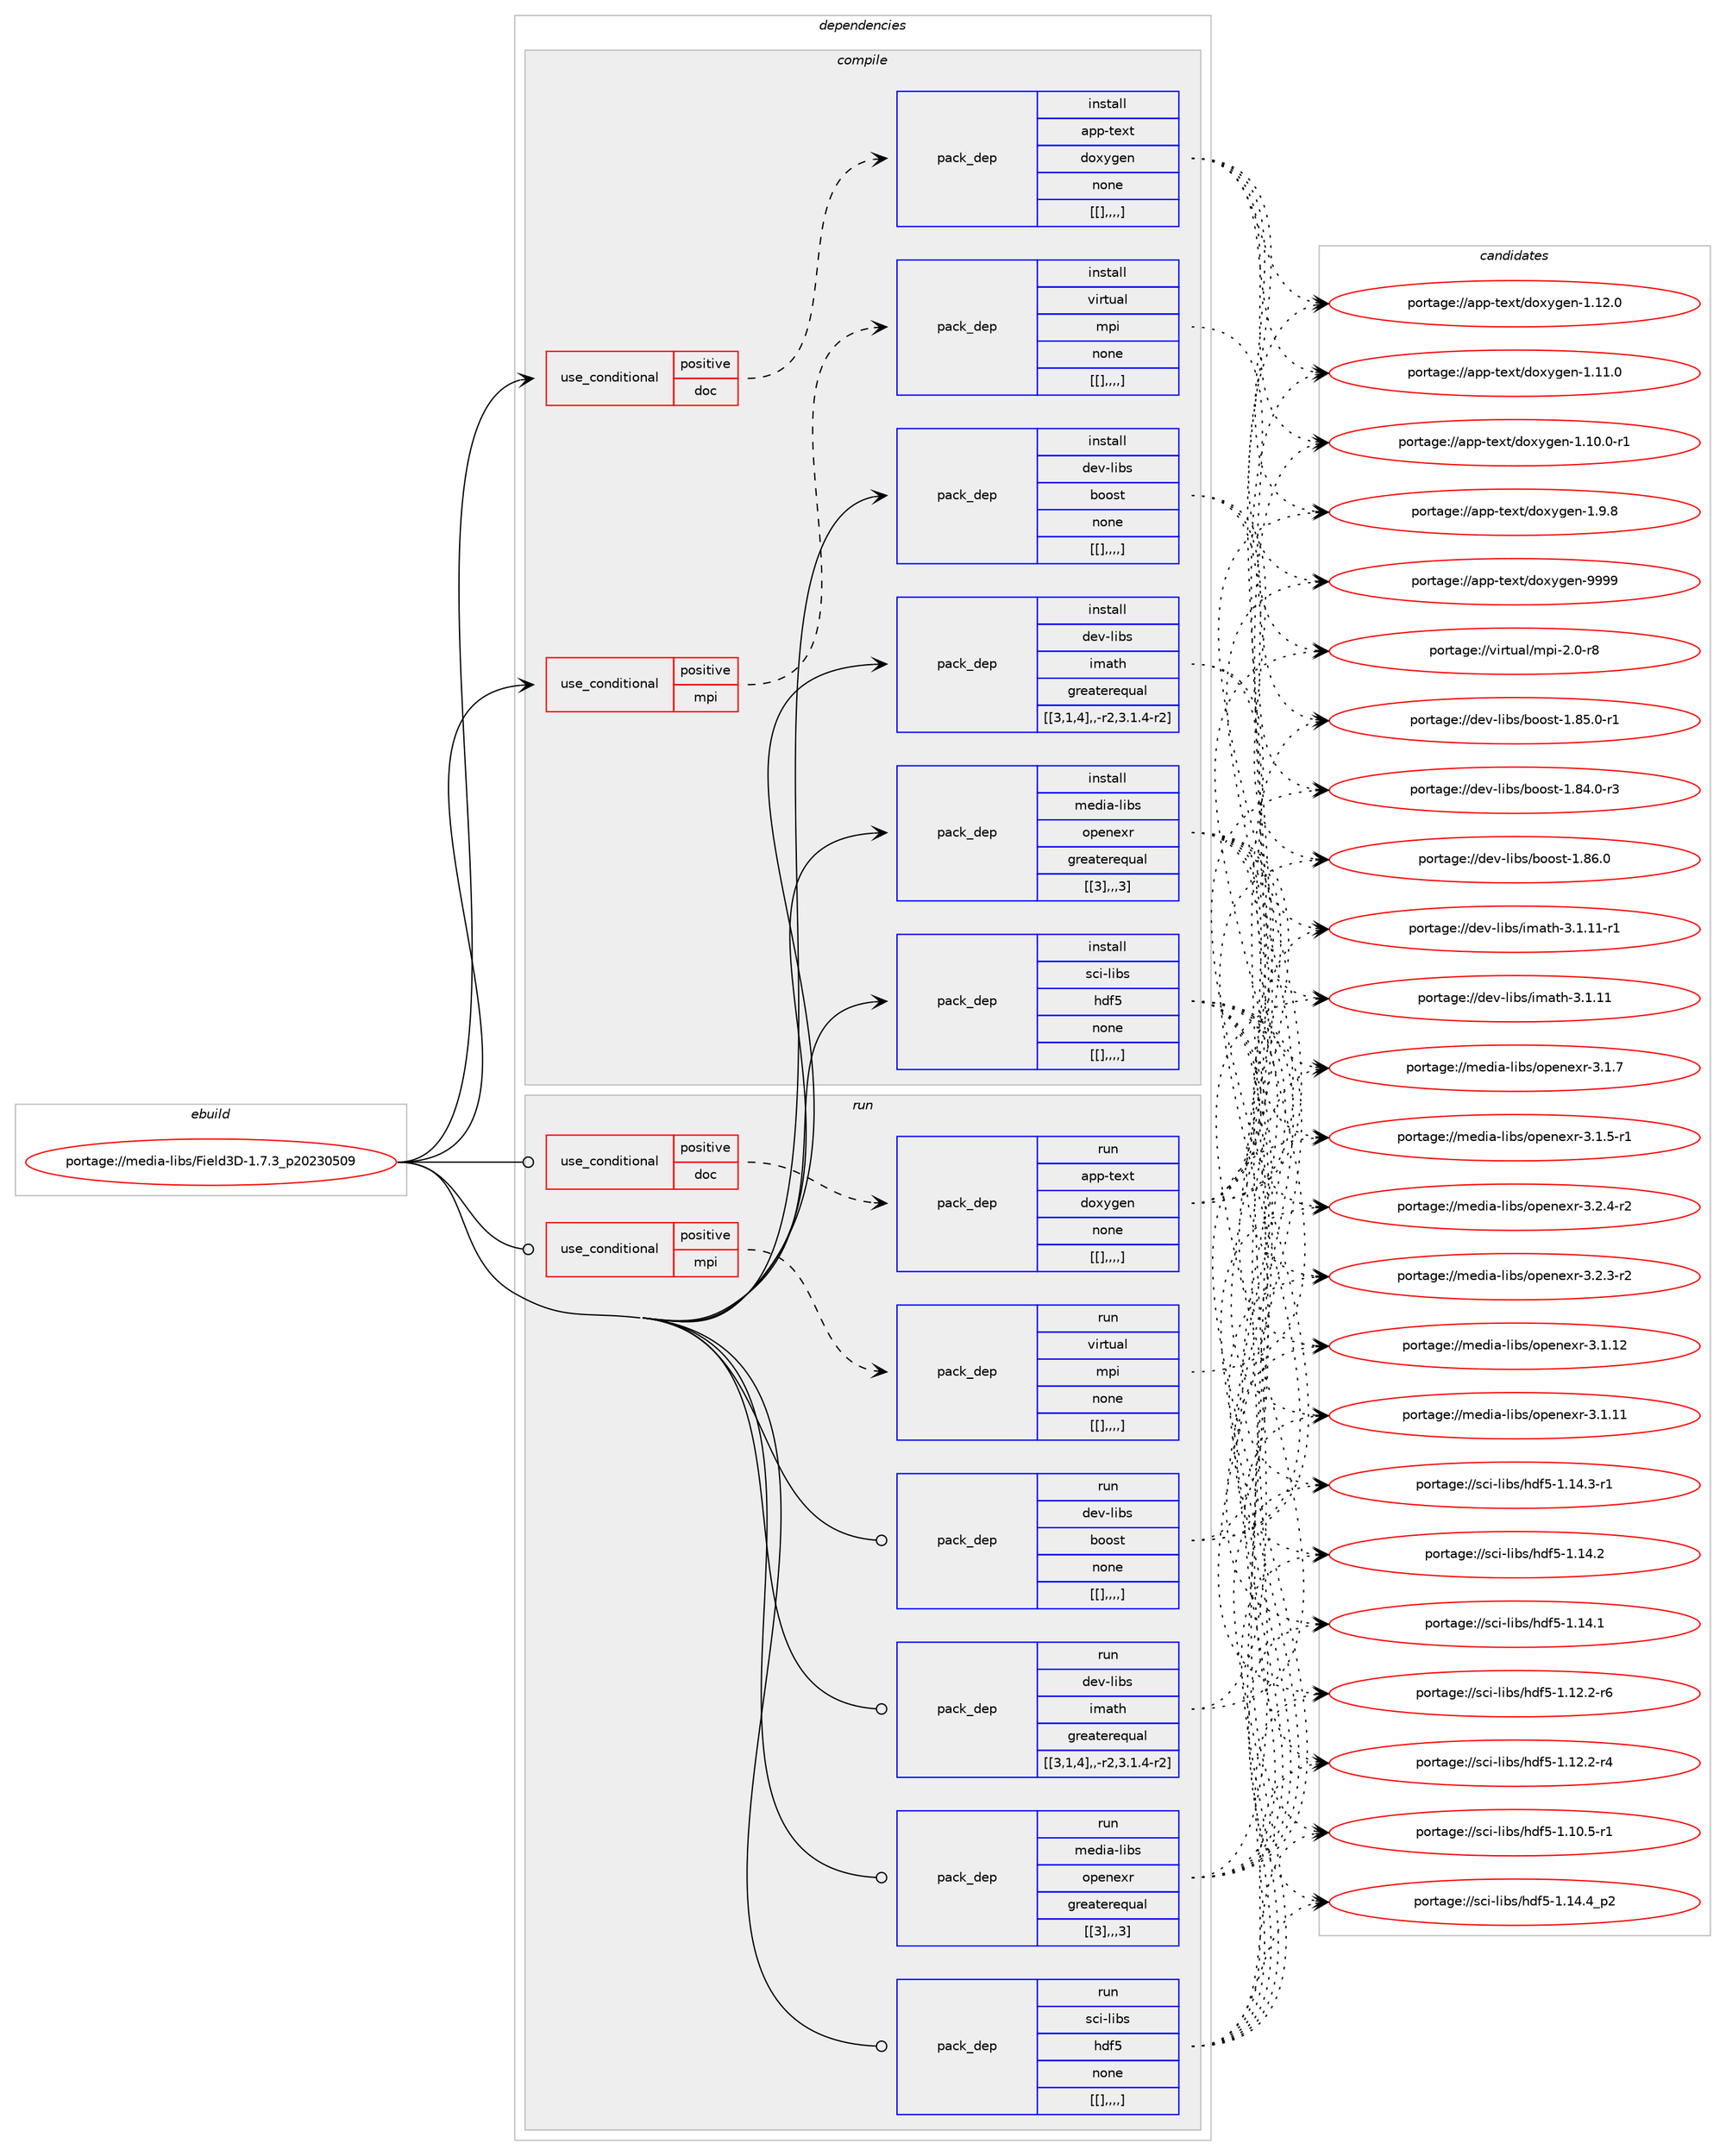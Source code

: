 digraph prolog {

# *************
# Graph options
# *************

newrank=true;
concentrate=true;
compound=true;
graph [rankdir=LR,fontname=Helvetica,fontsize=10,ranksep=1.5];#, ranksep=2.5, nodesep=0.2];
edge  [arrowhead=vee];
node  [fontname=Helvetica,fontsize=10];

# **********
# The ebuild
# **********

subgraph cluster_leftcol {
color=gray;
label=<<i>ebuild</i>>;
id [label="portage://media-libs/Field3D-1.7.3_p20230509", color=red, width=4, href="../media-libs/Field3D-1.7.3_p20230509.svg"];
}

# ****************
# The dependencies
# ****************

subgraph cluster_midcol {
color=gray;
label=<<i>dependencies</i>>;
subgraph cluster_compile {
fillcolor="#eeeeee";
style=filled;
label=<<i>compile</i>>;
subgraph cond77414 {
dependency310691 [label=<<TABLE BORDER="0" CELLBORDER="1" CELLSPACING="0" CELLPADDING="4"><TR><TD ROWSPAN="3" CELLPADDING="10">use_conditional</TD></TR><TR><TD>positive</TD></TR><TR><TD>doc</TD></TR></TABLE>>, shape=none, color=red];
subgraph pack230760 {
dependency310692 [label=<<TABLE BORDER="0" CELLBORDER="1" CELLSPACING="0" CELLPADDING="4" WIDTH="220"><TR><TD ROWSPAN="6" CELLPADDING="30">pack_dep</TD></TR><TR><TD WIDTH="110">install</TD></TR><TR><TD>app-text</TD></TR><TR><TD>doxygen</TD></TR><TR><TD>none</TD></TR><TR><TD>[[],,,,]</TD></TR></TABLE>>, shape=none, color=blue];
}
dependency310691:e -> dependency310692:w [weight=20,style="dashed",arrowhead="vee"];
}
id:e -> dependency310691:w [weight=20,style="solid",arrowhead="vee"];
subgraph cond77415 {
dependency310693 [label=<<TABLE BORDER="0" CELLBORDER="1" CELLSPACING="0" CELLPADDING="4"><TR><TD ROWSPAN="3" CELLPADDING="10">use_conditional</TD></TR><TR><TD>positive</TD></TR><TR><TD>mpi</TD></TR></TABLE>>, shape=none, color=red];
subgraph pack230761 {
dependency310694 [label=<<TABLE BORDER="0" CELLBORDER="1" CELLSPACING="0" CELLPADDING="4" WIDTH="220"><TR><TD ROWSPAN="6" CELLPADDING="30">pack_dep</TD></TR><TR><TD WIDTH="110">install</TD></TR><TR><TD>virtual</TD></TR><TR><TD>mpi</TD></TR><TR><TD>none</TD></TR><TR><TD>[[],,,,]</TD></TR></TABLE>>, shape=none, color=blue];
}
dependency310693:e -> dependency310694:w [weight=20,style="dashed",arrowhead="vee"];
}
id:e -> dependency310693:w [weight=20,style="solid",arrowhead="vee"];
subgraph pack230762 {
dependency310695 [label=<<TABLE BORDER="0" CELLBORDER="1" CELLSPACING="0" CELLPADDING="4" WIDTH="220"><TR><TD ROWSPAN="6" CELLPADDING="30">pack_dep</TD></TR><TR><TD WIDTH="110">install</TD></TR><TR><TD>dev-libs</TD></TR><TR><TD>boost</TD></TR><TR><TD>none</TD></TR><TR><TD>[[],,,,]</TD></TR></TABLE>>, shape=none, color=blue];
}
id:e -> dependency310695:w [weight=20,style="solid",arrowhead="vee"];
subgraph pack230763 {
dependency310696 [label=<<TABLE BORDER="0" CELLBORDER="1" CELLSPACING="0" CELLPADDING="4" WIDTH="220"><TR><TD ROWSPAN="6" CELLPADDING="30">pack_dep</TD></TR><TR><TD WIDTH="110">install</TD></TR><TR><TD>dev-libs</TD></TR><TR><TD>imath</TD></TR><TR><TD>greaterequal</TD></TR><TR><TD>[[3,1,4],,-r2,3.1.4-r2]</TD></TR></TABLE>>, shape=none, color=blue];
}
id:e -> dependency310696:w [weight=20,style="solid",arrowhead="vee"];
subgraph pack230764 {
dependency310697 [label=<<TABLE BORDER="0" CELLBORDER="1" CELLSPACING="0" CELLPADDING="4" WIDTH="220"><TR><TD ROWSPAN="6" CELLPADDING="30">pack_dep</TD></TR><TR><TD WIDTH="110">install</TD></TR><TR><TD>media-libs</TD></TR><TR><TD>openexr</TD></TR><TR><TD>greaterequal</TD></TR><TR><TD>[[3],,,3]</TD></TR></TABLE>>, shape=none, color=blue];
}
id:e -> dependency310697:w [weight=20,style="solid",arrowhead="vee"];
subgraph pack230765 {
dependency310698 [label=<<TABLE BORDER="0" CELLBORDER="1" CELLSPACING="0" CELLPADDING="4" WIDTH="220"><TR><TD ROWSPAN="6" CELLPADDING="30">pack_dep</TD></TR><TR><TD WIDTH="110">install</TD></TR><TR><TD>sci-libs</TD></TR><TR><TD>hdf5</TD></TR><TR><TD>none</TD></TR><TR><TD>[[],,,,]</TD></TR></TABLE>>, shape=none, color=blue];
}
id:e -> dependency310698:w [weight=20,style="solid",arrowhead="vee"];
}
subgraph cluster_compileandrun {
fillcolor="#eeeeee";
style=filled;
label=<<i>compile and run</i>>;
}
subgraph cluster_run {
fillcolor="#eeeeee";
style=filled;
label=<<i>run</i>>;
subgraph cond77416 {
dependency310699 [label=<<TABLE BORDER="0" CELLBORDER="1" CELLSPACING="0" CELLPADDING="4"><TR><TD ROWSPAN="3" CELLPADDING="10">use_conditional</TD></TR><TR><TD>positive</TD></TR><TR><TD>doc</TD></TR></TABLE>>, shape=none, color=red];
subgraph pack230766 {
dependency310700 [label=<<TABLE BORDER="0" CELLBORDER="1" CELLSPACING="0" CELLPADDING="4" WIDTH="220"><TR><TD ROWSPAN="6" CELLPADDING="30">pack_dep</TD></TR><TR><TD WIDTH="110">run</TD></TR><TR><TD>app-text</TD></TR><TR><TD>doxygen</TD></TR><TR><TD>none</TD></TR><TR><TD>[[],,,,]</TD></TR></TABLE>>, shape=none, color=blue];
}
dependency310699:e -> dependency310700:w [weight=20,style="dashed",arrowhead="vee"];
}
id:e -> dependency310699:w [weight=20,style="solid",arrowhead="odot"];
subgraph cond77417 {
dependency310701 [label=<<TABLE BORDER="0" CELLBORDER="1" CELLSPACING="0" CELLPADDING="4"><TR><TD ROWSPAN="3" CELLPADDING="10">use_conditional</TD></TR><TR><TD>positive</TD></TR><TR><TD>mpi</TD></TR></TABLE>>, shape=none, color=red];
subgraph pack230767 {
dependency310702 [label=<<TABLE BORDER="0" CELLBORDER="1" CELLSPACING="0" CELLPADDING="4" WIDTH="220"><TR><TD ROWSPAN="6" CELLPADDING="30">pack_dep</TD></TR><TR><TD WIDTH="110">run</TD></TR><TR><TD>virtual</TD></TR><TR><TD>mpi</TD></TR><TR><TD>none</TD></TR><TR><TD>[[],,,,]</TD></TR></TABLE>>, shape=none, color=blue];
}
dependency310701:e -> dependency310702:w [weight=20,style="dashed",arrowhead="vee"];
}
id:e -> dependency310701:w [weight=20,style="solid",arrowhead="odot"];
subgraph pack230768 {
dependency310703 [label=<<TABLE BORDER="0" CELLBORDER="1" CELLSPACING="0" CELLPADDING="4" WIDTH="220"><TR><TD ROWSPAN="6" CELLPADDING="30">pack_dep</TD></TR><TR><TD WIDTH="110">run</TD></TR><TR><TD>dev-libs</TD></TR><TR><TD>boost</TD></TR><TR><TD>none</TD></TR><TR><TD>[[],,,,]</TD></TR></TABLE>>, shape=none, color=blue];
}
id:e -> dependency310703:w [weight=20,style="solid",arrowhead="odot"];
subgraph pack230769 {
dependency310704 [label=<<TABLE BORDER="0" CELLBORDER="1" CELLSPACING="0" CELLPADDING="4" WIDTH="220"><TR><TD ROWSPAN="6" CELLPADDING="30">pack_dep</TD></TR><TR><TD WIDTH="110">run</TD></TR><TR><TD>dev-libs</TD></TR><TR><TD>imath</TD></TR><TR><TD>greaterequal</TD></TR><TR><TD>[[3,1,4],,-r2,3.1.4-r2]</TD></TR></TABLE>>, shape=none, color=blue];
}
id:e -> dependency310704:w [weight=20,style="solid",arrowhead="odot"];
subgraph pack230770 {
dependency310705 [label=<<TABLE BORDER="0" CELLBORDER="1" CELLSPACING="0" CELLPADDING="4" WIDTH="220"><TR><TD ROWSPAN="6" CELLPADDING="30">pack_dep</TD></TR><TR><TD WIDTH="110">run</TD></TR><TR><TD>media-libs</TD></TR><TR><TD>openexr</TD></TR><TR><TD>greaterequal</TD></TR><TR><TD>[[3],,,3]</TD></TR></TABLE>>, shape=none, color=blue];
}
id:e -> dependency310705:w [weight=20,style="solid",arrowhead="odot"];
subgraph pack230771 {
dependency310706 [label=<<TABLE BORDER="0" CELLBORDER="1" CELLSPACING="0" CELLPADDING="4" WIDTH="220"><TR><TD ROWSPAN="6" CELLPADDING="30">pack_dep</TD></TR><TR><TD WIDTH="110">run</TD></TR><TR><TD>sci-libs</TD></TR><TR><TD>hdf5</TD></TR><TR><TD>none</TD></TR><TR><TD>[[],,,,]</TD></TR></TABLE>>, shape=none, color=blue];
}
id:e -> dependency310706:w [weight=20,style="solid",arrowhead="odot"];
}
}

# **************
# The candidates
# **************

subgraph cluster_choices {
rank=same;
color=gray;
label=<<i>candidates</i>>;

subgraph choice230760 {
color=black;
nodesep=1;
choice9711211245116101120116471001111201211031011104557575757 [label="portage://app-text/doxygen-9999", color=red, width=4,href="../app-text/doxygen-9999.svg"];
choice97112112451161011201164710011112012110310111045494649504648 [label="portage://app-text/doxygen-1.12.0", color=red, width=4,href="../app-text/doxygen-1.12.0.svg"];
choice97112112451161011201164710011112012110310111045494649494648 [label="portage://app-text/doxygen-1.11.0", color=red, width=4,href="../app-text/doxygen-1.11.0.svg"];
choice971121124511610112011647100111120121103101110454946494846484511449 [label="portage://app-text/doxygen-1.10.0-r1", color=red, width=4,href="../app-text/doxygen-1.10.0-r1.svg"];
choice971121124511610112011647100111120121103101110454946574656 [label="portage://app-text/doxygen-1.9.8", color=red, width=4,href="../app-text/doxygen-1.9.8.svg"];
dependency310692:e -> choice9711211245116101120116471001111201211031011104557575757:w [style=dotted,weight="100"];
dependency310692:e -> choice97112112451161011201164710011112012110310111045494649504648:w [style=dotted,weight="100"];
dependency310692:e -> choice97112112451161011201164710011112012110310111045494649494648:w [style=dotted,weight="100"];
dependency310692:e -> choice971121124511610112011647100111120121103101110454946494846484511449:w [style=dotted,weight="100"];
dependency310692:e -> choice971121124511610112011647100111120121103101110454946574656:w [style=dotted,weight="100"];
}
subgraph choice230761 {
color=black;
nodesep=1;
choice1181051141161179710847109112105455046484511456 [label="portage://virtual/mpi-2.0-r8", color=red, width=4,href="../virtual/mpi-2.0-r8.svg"];
dependency310694:e -> choice1181051141161179710847109112105455046484511456:w [style=dotted,weight="100"];
}
subgraph choice230762 {
color=black;
nodesep=1;
choice1001011184510810598115479811111111511645494656544648 [label="portage://dev-libs/boost-1.86.0", color=red, width=4,href="../dev-libs/boost-1.86.0.svg"];
choice10010111845108105981154798111111115116454946565346484511449 [label="portage://dev-libs/boost-1.85.0-r1", color=red, width=4,href="../dev-libs/boost-1.85.0-r1.svg"];
choice10010111845108105981154798111111115116454946565246484511451 [label="portage://dev-libs/boost-1.84.0-r3", color=red, width=4,href="../dev-libs/boost-1.84.0-r3.svg"];
dependency310695:e -> choice1001011184510810598115479811111111511645494656544648:w [style=dotted,weight="100"];
dependency310695:e -> choice10010111845108105981154798111111115116454946565346484511449:w [style=dotted,weight="100"];
dependency310695:e -> choice10010111845108105981154798111111115116454946565246484511451:w [style=dotted,weight="100"];
}
subgraph choice230763 {
color=black;
nodesep=1;
choice10010111845108105981154710510997116104455146494649494511449 [label="portage://dev-libs/imath-3.1.11-r1", color=red, width=4,href="../dev-libs/imath-3.1.11-r1.svg"];
choice1001011184510810598115471051099711610445514649464949 [label="portage://dev-libs/imath-3.1.11", color=red, width=4,href="../dev-libs/imath-3.1.11.svg"];
dependency310696:e -> choice10010111845108105981154710510997116104455146494649494511449:w [style=dotted,weight="100"];
dependency310696:e -> choice1001011184510810598115471051099711610445514649464949:w [style=dotted,weight="100"];
}
subgraph choice230764 {
color=black;
nodesep=1;
choice109101100105974510810598115471111121011101011201144551465046524511450 [label="portage://media-libs/openexr-3.2.4-r2", color=red, width=4,href="../media-libs/openexr-3.2.4-r2.svg"];
choice109101100105974510810598115471111121011101011201144551465046514511450 [label="portage://media-libs/openexr-3.2.3-r2", color=red, width=4,href="../media-libs/openexr-3.2.3-r2.svg"];
choice1091011001059745108105981154711111210111010112011445514649464950 [label="portage://media-libs/openexr-3.1.12", color=red, width=4,href="../media-libs/openexr-3.1.12.svg"];
choice1091011001059745108105981154711111210111010112011445514649464949 [label="portage://media-libs/openexr-3.1.11", color=red, width=4,href="../media-libs/openexr-3.1.11.svg"];
choice10910110010597451081059811547111112101110101120114455146494655 [label="portage://media-libs/openexr-3.1.7", color=red, width=4,href="../media-libs/openexr-3.1.7.svg"];
choice109101100105974510810598115471111121011101011201144551464946534511449 [label="portage://media-libs/openexr-3.1.5-r1", color=red, width=4,href="../media-libs/openexr-3.1.5-r1.svg"];
dependency310697:e -> choice109101100105974510810598115471111121011101011201144551465046524511450:w [style=dotted,weight="100"];
dependency310697:e -> choice109101100105974510810598115471111121011101011201144551465046514511450:w [style=dotted,weight="100"];
dependency310697:e -> choice1091011001059745108105981154711111210111010112011445514649464950:w [style=dotted,weight="100"];
dependency310697:e -> choice1091011001059745108105981154711111210111010112011445514649464949:w [style=dotted,weight="100"];
dependency310697:e -> choice10910110010597451081059811547111112101110101120114455146494655:w [style=dotted,weight="100"];
dependency310697:e -> choice109101100105974510810598115471111121011101011201144551464946534511449:w [style=dotted,weight="100"];
}
subgraph choice230765 {
color=black;
nodesep=1;
choice1159910545108105981154710410010253454946495246529511250 [label="portage://sci-libs/hdf5-1.14.4_p2", color=red, width=4,href="../sci-libs/hdf5-1.14.4_p2.svg"];
choice1159910545108105981154710410010253454946495246514511449 [label="portage://sci-libs/hdf5-1.14.3-r1", color=red, width=4,href="../sci-libs/hdf5-1.14.3-r1.svg"];
choice115991054510810598115471041001025345494649524650 [label="portage://sci-libs/hdf5-1.14.2", color=red, width=4,href="../sci-libs/hdf5-1.14.2.svg"];
choice115991054510810598115471041001025345494649524649 [label="portage://sci-libs/hdf5-1.14.1", color=red, width=4,href="../sci-libs/hdf5-1.14.1.svg"];
choice1159910545108105981154710410010253454946495046504511454 [label="portage://sci-libs/hdf5-1.12.2-r6", color=red, width=4,href="../sci-libs/hdf5-1.12.2-r6.svg"];
choice1159910545108105981154710410010253454946495046504511452 [label="portage://sci-libs/hdf5-1.12.2-r4", color=red, width=4,href="../sci-libs/hdf5-1.12.2-r4.svg"];
choice1159910545108105981154710410010253454946494846534511449 [label="portage://sci-libs/hdf5-1.10.5-r1", color=red, width=4,href="../sci-libs/hdf5-1.10.5-r1.svg"];
dependency310698:e -> choice1159910545108105981154710410010253454946495246529511250:w [style=dotted,weight="100"];
dependency310698:e -> choice1159910545108105981154710410010253454946495246514511449:w [style=dotted,weight="100"];
dependency310698:e -> choice115991054510810598115471041001025345494649524650:w [style=dotted,weight="100"];
dependency310698:e -> choice115991054510810598115471041001025345494649524649:w [style=dotted,weight="100"];
dependency310698:e -> choice1159910545108105981154710410010253454946495046504511454:w [style=dotted,weight="100"];
dependency310698:e -> choice1159910545108105981154710410010253454946495046504511452:w [style=dotted,weight="100"];
dependency310698:e -> choice1159910545108105981154710410010253454946494846534511449:w [style=dotted,weight="100"];
}
subgraph choice230766 {
color=black;
nodesep=1;
choice9711211245116101120116471001111201211031011104557575757 [label="portage://app-text/doxygen-9999", color=red, width=4,href="../app-text/doxygen-9999.svg"];
choice97112112451161011201164710011112012110310111045494649504648 [label="portage://app-text/doxygen-1.12.0", color=red, width=4,href="../app-text/doxygen-1.12.0.svg"];
choice97112112451161011201164710011112012110310111045494649494648 [label="portage://app-text/doxygen-1.11.0", color=red, width=4,href="../app-text/doxygen-1.11.0.svg"];
choice971121124511610112011647100111120121103101110454946494846484511449 [label="portage://app-text/doxygen-1.10.0-r1", color=red, width=4,href="../app-text/doxygen-1.10.0-r1.svg"];
choice971121124511610112011647100111120121103101110454946574656 [label="portage://app-text/doxygen-1.9.8", color=red, width=4,href="../app-text/doxygen-1.9.8.svg"];
dependency310700:e -> choice9711211245116101120116471001111201211031011104557575757:w [style=dotted,weight="100"];
dependency310700:e -> choice97112112451161011201164710011112012110310111045494649504648:w [style=dotted,weight="100"];
dependency310700:e -> choice97112112451161011201164710011112012110310111045494649494648:w [style=dotted,weight="100"];
dependency310700:e -> choice971121124511610112011647100111120121103101110454946494846484511449:w [style=dotted,weight="100"];
dependency310700:e -> choice971121124511610112011647100111120121103101110454946574656:w [style=dotted,weight="100"];
}
subgraph choice230767 {
color=black;
nodesep=1;
choice1181051141161179710847109112105455046484511456 [label="portage://virtual/mpi-2.0-r8", color=red, width=4,href="../virtual/mpi-2.0-r8.svg"];
dependency310702:e -> choice1181051141161179710847109112105455046484511456:w [style=dotted,weight="100"];
}
subgraph choice230768 {
color=black;
nodesep=1;
choice1001011184510810598115479811111111511645494656544648 [label="portage://dev-libs/boost-1.86.0", color=red, width=4,href="../dev-libs/boost-1.86.0.svg"];
choice10010111845108105981154798111111115116454946565346484511449 [label="portage://dev-libs/boost-1.85.0-r1", color=red, width=4,href="../dev-libs/boost-1.85.0-r1.svg"];
choice10010111845108105981154798111111115116454946565246484511451 [label="portage://dev-libs/boost-1.84.0-r3", color=red, width=4,href="../dev-libs/boost-1.84.0-r3.svg"];
dependency310703:e -> choice1001011184510810598115479811111111511645494656544648:w [style=dotted,weight="100"];
dependency310703:e -> choice10010111845108105981154798111111115116454946565346484511449:w [style=dotted,weight="100"];
dependency310703:e -> choice10010111845108105981154798111111115116454946565246484511451:w [style=dotted,weight="100"];
}
subgraph choice230769 {
color=black;
nodesep=1;
choice10010111845108105981154710510997116104455146494649494511449 [label="portage://dev-libs/imath-3.1.11-r1", color=red, width=4,href="../dev-libs/imath-3.1.11-r1.svg"];
choice1001011184510810598115471051099711610445514649464949 [label="portage://dev-libs/imath-3.1.11", color=red, width=4,href="../dev-libs/imath-3.1.11.svg"];
dependency310704:e -> choice10010111845108105981154710510997116104455146494649494511449:w [style=dotted,weight="100"];
dependency310704:e -> choice1001011184510810598115471051099711610445514649464949:w [style=dotted,weight="100"];
}
subgraph choice230770 {
color=black;
nodesep=1;
choice109101100105974510810598115471111121011101011201144551465046524511450 [label="portage://media-libs/openexr-3.2.4-r2", color=red, width=4,href="../media-libs/openexr-3.2.4-r2.svg"];
choice109101100105974510810598115471111121011101011201144551465046514511450 [label="portage://media-libs/openexr-3.2.3-r2", color=red, width=4,href="../media-libs/openexr-3.2.3-r2.svg"];
choice1091011001059745108105981154711111210111010112011445514649464950 [label="portage://media-libs/openexr-3.1.12", color=red, width=4,href="../media-libs/openexr-3.1.12.svg"];
choice1091011001059745108105981154711111210111010112011445514649464949 [label="portage://media-libs/openexr-3.1.11", color=red, width=4,href="../media-libs/openexr-3.1.11.svg"];
choice10910110010597451081059811547111112101110101120114455146494655 [label="portage://media-libs/openexr-3.1.7", color=red, width=4,href="../media-libs/openexr-3.1.7.svg"];
choice109101100105974510810598115471111121011101011201144551464946534511449 [label="portage://media-libs/openexr-3.1.5-r1", color=red, width=4,href="../media-libs/openexr-3.1.5-r1.svg"];
dependency310705:e -> choice109101100105974510810598115471111121011101011201144551465046524511450:w [style=dotted,weight="100"];
dependency310705:e -> choice109101100105974510810598115471111121011101011201144551465046514511450:w [style=dotted,weight="100"];
dependency310705:e -> choice1091011001059745108105981154711111210111010112011445514649464950:w [style=dotted,weight="100"];
dependency310705:e -> choice1091011001059745108105981154711111210111010112011445514649464949:w [style=dotted,weight="100"];
dependency310705:e -> choice10910110010597451081059811547111112101110101120114455146494655:w [style=dotted,weight="100"];
dependency310705:e -> choice109101100105974510810598115471111121011101011201144551464946534511449:w [style=dotted,weight="100"];
}
subgraph choice230771 {
color=black;
nodesep=1;
choice1159910545108105981154710410010253454946495246529511250 [label="portage://sci-libs/hdf5-1.14.4_p2", color=red, width=4,href="../sci-libs/hdf5-1.14.4_p2.svg"];
choice1159910545108105981154710410010253454946495246514511449 [label="portage://sci-libs/hdf5-1.14.3-r1", color=red, width=4,href="../sci-libs/hdf5-1.14.3-r1.svg"];
choice115991054510810598115471041001025345494649524650 [label="portage://sci-libs/hdf5-1.14.2", color=red, width=4,href="../sci-libs/hdf5-1.14.2.svg"];
choice115991054510810598115471041001025345494649524649 [label="portage://sci-libs/hdf5-1.14.1", color=red, width=4,href="../sci-libs/hdf5-1.14.1.svg"];
choice1159910545108105981154710410010253454946495046504511454 [label="portage://sci-libs/hdf5-1.12.2-r6", color=red, width=4,href="../sci-libs/hdf5-1.12.2-r6.svg"];
choice1159910545108105981154710410010253454946495046504511452 [label="portage://sci-libs/hdf5-1.12.2-r4", color=red, width=4,href="../sci-libs/hdf5-1.12.2-r4.svg"];
choice1159910545108105981154710410010253454946494846534511449 [label="portage://sci-libs/hdf5-1.10.5-r1", color=red, width=4,href="../sci-libs/hdf5-1.10.5-r1.svg"];
dependency310706:e -> choice1159910545108105981154710410010253454946495246529511250:w [style=dotted,weight="100"];
dependency310706:e -> choice1159910545108105981154710410010253454946495246514511449:w [style=dotted,weight="100"];
dependency310706:e -> choice115991054510810598115471041001025345494649524650:w [style=dotted,weight="100"];
dependency310706:e -> choice115991054510810598115471041001025345494649524649:w [style=dotted,weight="100"];
dependency310706:e -> choice1159910545108105981154710410010253454946495046504511454:w [style=dotted,weight="100"];
dependency310706:e -> choice1159910545108105981154710410010253454946495046504511452:w [style=dotted,weight="100"];
dependency310706:e -> choice1159910545108105981154710410010253454946494846534511449:w [style=dotted,weight="100"];
}
}

}
